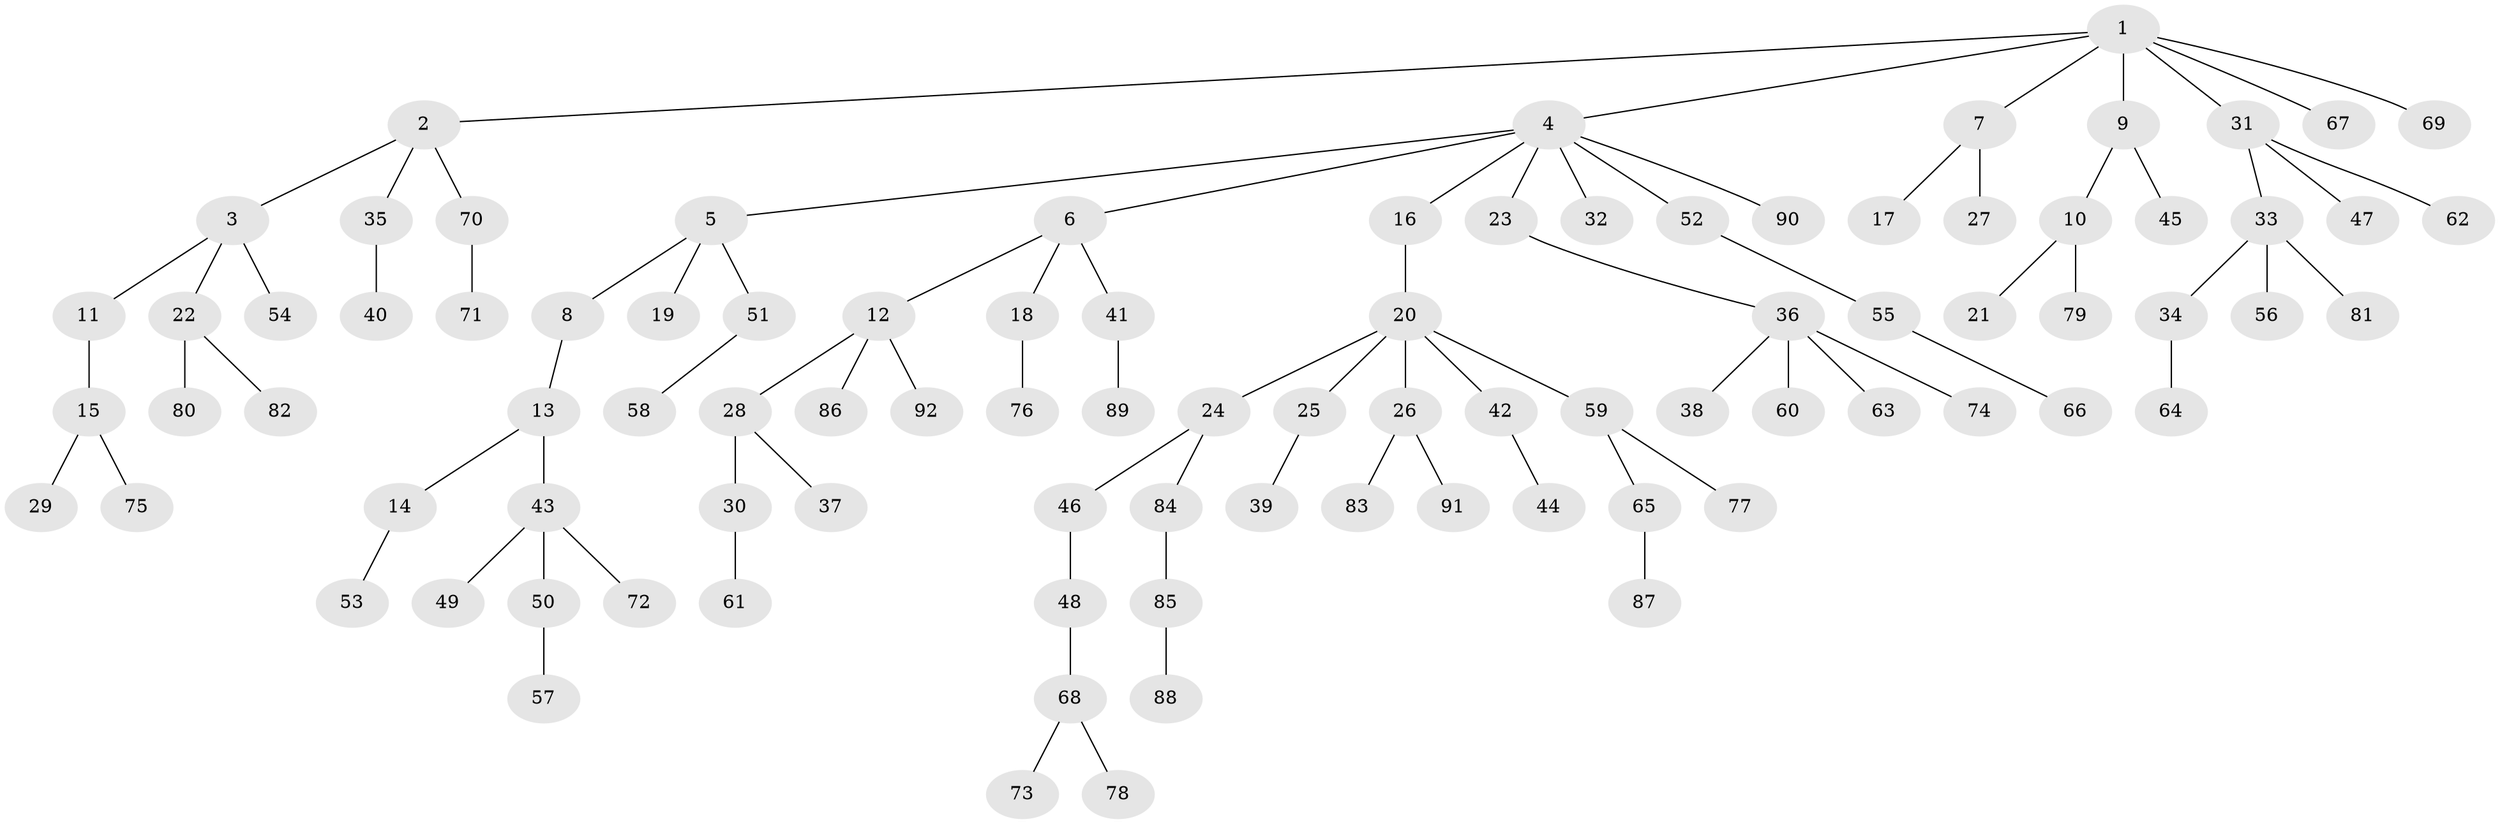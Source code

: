 // Generated by graph-tools (version 1.1) at 2025/26/03/09/25 03:26:23]
// undirected, 92 vertices, 91 edges
graph export_dot {
graph [start="1"]
  node [color=gray90,style=filled];
  1;
  2;
  3;
  4;
  5;
  6;
  7;
  8;
  9;
  10;
  11;
  12;
  13;
  14;
  15;
  16;
  17;
  18;
  19;
  20;
  21;
  22;
  23;
  24;
  25;
  26;
  27;
  28;
  29;
  30;
  31;
  32;
  33;
  34;
  35;
  36;
  37;
  38;
  39;
  40;
  41;
  42;
  43;
  44;
  45;
  46;
  47;
  48;
  49;
  50;
  51;
  52;
  53;
  54;
  55;
  56;
  57;
  58;
  59;
  60;
  61;
  62;
  63;
  64;
  65;
  66;
  67;
  68;
  69;
  70;
  71;
  72;
  73;
  74;
  75;
  76;
  77;
  78;
  79;
  80;
  81;
  82;
  83;
  84;
  85;
  86;
  87;
  88;
  89;
  90;
  91;
  92;
  1 -- 2;
  1 -- 4;
  1 -- 7;
  1 -- 9;
  1 -- 31;
  1 -- 67;
  1 -- 69;
  2 -- 3;
  2 -- 35;
  2 -- 70;
  3 -- 11;
  3 -- 22;
  3 -- 54;
  4 -- 5;
  4 -- 6;
  4 -- 16;
  4 -- 23;
  4 -- 32;
  4 -- 52;
  4 -- 90;
  5 -- 8;
  5 -- 19;
  5 -- 51;
  6 -- 12;
  6 -- 18;
  6 -- 41;
  7 -- 17;
  7 -- 27;
  8 -- 13;
  9 -- 10;
  9 -- 45;
  10 -- 21;
  10 -- 79;
  11 -- 15;
  12 -- 28;
  12 -- 86;
  12 -- 92;
  13 -- 14;
  13 -- 43;
  14 -- 53;
  15 -- 29;
  15 -- 75;
  16 -- 20;
  18 -- 76;
  20 -- 24;
  20 -- 25;
  20 -- 26;
  20 -- 42;
  20 -- 59;
  22 -- 80;
  22 -- 82;
  23 -- 36;
  24 -- 46;
  24 -- 84;
  25 -- 39;
  26 -- 83;
  26 -- 91;
  28 -- 30;
  28 -- 37;
  30 -- 61;
  31 -- 33;
  31 -- 47;
  31 -- 62;
  33 -- 34;
  33 -- 56;
  33 -- 81;
  34 -- 64;
  35 -- 40;
  36 -- 38;
  36 -- 60;
  36 -- 63;
  36 -- 74;
  41 -- 89;
  42 -- 44;
  43 -- 49;
  43 -- 50;
  43 -- 72;
  46 -- 48;
  48 -- 68;
  50 -- 57;
  51 -- 58;
  52 -- 55;
  55 -- 66;
  59 -- 65;
  59 -- 77;
  65 -- 87;
  68 -- 73;
  68 -- 78;
  70 -- 71;
  84 -- 85;
  85 -- 88;
}
